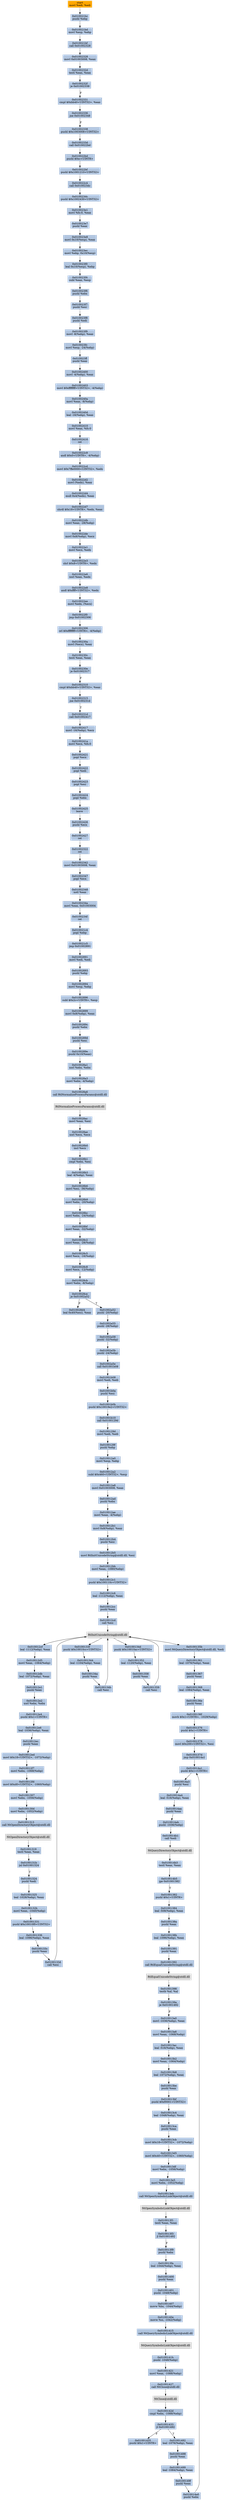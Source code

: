 digraph G {
node[shape=rectangle,style=filled,fillcolor=lightsteelblue,color=lightsteelblue]
bgcolor="transparent"
a0x010021bamovl_edi_edi[label="start\nmovl %edi, %edi",color="lightgrey",fillcolor="orange"];
a0x010021bcpushl_ebp[label="0x010021bc\npushl %ebp"];
a0x010021bdmovl_esp_ebp[label="0x010021bd\nmovl %esp, %ebp"];
a0x010021bfcall_0x01002328[label="0x010021bf\ncall 0x01002328"];
a0x01002328movl_0x01003008_eax[label="0x01002328\nmovl 0x01003008, %eax"];
a0x0100232dtestl_eax_eax[label="0x0100232d\ntestl %eax, %eax"];
a0x0100232fje_0x01002338[label="0x0100232f\nje 0x01002338"];
a0x01002331cmpl_0xbb40UINT32_eax[label="0x01002331\ncmpl $0xbb40<UINT32>, %eax"];
a0x01002336jne_0x01002348[label="0x01002336\njne 0x01002348"];
a0x01002338pushl_0x1003008UINT32[label="0x01002338\npushl $0x1003008<UINT32>"];
a0x0100233dcall_0x010022bd[label="0x0100233d\ncall 0x010022bd"];
a0x010022bdpushl_0xcUINT8[label="0x010022bd\npushl $0xc<UINT8>"];
a0x010022bfpushl_0x1001210UINT32[label="0x010022bf\npushl $0x1001210<UINT32>"];
a0x010022c4call_0x010023dc[label="0x010022c4\ncall 0x010023dc"];
a0x010023dcpushl_0x1002430UINT32[label="0x010023dc\npushl $0x1002430<UINT32>"];
a0x010023e1movl_fs_0_eax[label="0x010023e1\nmovl %fs:0, %eax"];
a0x010023e7pushl_eax[label="0x010023e7\npushl %eax"];
a0x010023e8movl_0x10esp__eax[label="0x010023e8\nmovl 0x10(%esp), %eax"];
a0x010023ecmovl_ebp_0x10esp_[label="0x010023ec\nmovl %ebp, 0x10(%esp)"];
a0x010023f0leal_0x10esp__ebp[label="0x010023f0\nleal 0x10(%esp), %ebp"];
a0x010023f4subl_eax_esp[label="0x010023f4\nsubl %eax, %esp"];
a0x010023f6pushl_ebx[label="0x010023f6\npushl %ebx"];
a0x010023f7pushl_esi[label="0x010023f7\npushl %esi"];
a0x010023f8pushl_edi[label="0x010023f8\npushl %edi"];
a0x010023f9movl__8ebp__eax[label="0x010023f9\nmovl -8(%ebp), %eax"];
a0x010023fcmovl_esp__24ebp_[label="0x010023fc\nmovl %esp, -24(%ebp)"];
a0x010023ffpushl_eax[label="0x010023ff\npushl %eax"];
a0x01002400movl__4ebp__eax[label="0x01002400\nmovl -4(%ebp), %eax"];
a0x01002403movl_0xffffffffUINT32__4ebp_[label="0x01002403\nmovl $0xffffffff<UINT32>, -4(%ebp)"];
a0x0100240amovl_eax__8ebp_[label="0x0100240a\nmovl %eax, -8(%ebp)"];
a0x0100240dleal__16ebp__eax[label="0x0100240d\nleal -16(%ebp), %eax"];
a0x01002410movl_eax_fs_0[label="0x01002410\nmovl %eax, %fs:0"];
a0x01002416ret[label="0x01002416\nret"];
a0x010022c9andl_0x0UINT8__4ebp_[label="0x010022c9\nandl $0x0<UINT8>, -4(%ebp)"];
a0x010022cdmovl_0x7ffe0000UINT32_edx[label="0x010022cd\nmovl $0x7ffe0000<UINT32>, %edx"];
a0x010022d2movl_edx__eax[label="0x010022d2\nmovl (%edx), %eax"];
a0x010022d4mull_0x4edx__eax[label="0x010022d4\nmull 0x4(%edx), %eax"];
a0x010022d7shrdl_0x18UINT8_edx_eax[label="0x010022d7\nshrdl $0x18<UINT8>, %edx, %eax"];
a0x010022dbmovl_eax__28ebp_[label="0x010022db\nmovl %eax, -28(%ebp)"];
a0x010022demovl_0x8ebp__ecx[label="0x010022de\nmovl 0x8(%ebp), %ecx"];
a0x010022e1movl_ecx_edx[label="0x010022e1\nmovl %ecx, %edx"];
a0x010022e3shrl_0x8UINT8_edx[label="0x010022e3\nshrl $0x8<UINT8>, %edx"];
a0x010022e6xorl_eax_edx[label="0x010022e6\nxorl %eax, %edx"];
a0x010022e8andl_0xffffUINT32_edx[label="0x010022e8\nandl $0xffff<UINT32>, %edx"];
a0x010022eemovl_edx_ecx_[label="0x010022ee\nmovl %edx, (%ecx)"];
a0x010022f0jmp_0x01002306[label="0x010022f0\njmp 0x01002306"];
a0x01002306orl_0xffffffffUINT8__4ebp_[label="0x01002306\norl $0xffffffff<UINT8>, -4(%ebp)"];
a0x0100230amovl_ecx__eax[label="0x0100230a\nmovl (%ecx), %eax"];
a0x0100230ctestl_eax_eax[label="0x0100230c\ntestl %eax, %eax"];
a0x0100230eje_0x01002317[label="0x0100230e\nje 0x01002317"];
a0x01002310cmpl_0xbb40UINT32_eax[label="0x01002310\ncmpl $0xbb40<UINT32>, %eax"];
a0x01002315jne_0x0100231d[label="0x01002315\njne 0x0100231d"];
a0x0100231dcall_0x01002417[label="0x0100231d\ncall 0x01002417"];
a0x01002417movl__16ebp__ecx[label="0x01002417\nmovl -16(%ebp), %ecx"];
a0x0100241amovl_ecx_fs_0[label="0x0100241a\nmovl %ecx, %fs:0"];
a0x01002421popl_ecx[label="0x01002421\npopl %ecx"];
a0x01002422popl_edi[label="0x01002422\npopl %edi"];
a0x01002423popl_esi[label="0x01002423\npopl %esi"];
a0x01002424popl_ebx[label="0x01002424\npopl %ebx"];
a0x01002425leave_[label="0x01002425\nleave "];
a0x01002426pushl_ecx[label="0x01002426\npushl %ecx"];
a0x01002427ret[label="0x01002427\nret"];
a0x01002322ret[label="0x01002322\nret"];
a0x01002342movl_0x01003008_eax[label="0x01002342\nmovl 0x01003008, %eax"];
a0x01002347popl_ecx[label="0x01002347\npopl %ecx"];
a0x01002348notl_eax[label="0x01002348\nnotl %eax"];
a0x0100234amovl_eax_0x01003004[label="0x0100234a\nmovl %eax, 0x01003004"];
a0x0100234fret[label="0x0100234f\nret"];
a0x010021c4popl_ebp[label="0x010021c4\npopl %ebp"];
a0x010021c5jmp_0x01002891[label="0x010021c5\njmp 0x01002891"];
a0x01002891movl_edi_edi[label="0x01002891\nmovl %edi, %edi"];
a0x01002893pushl_ebp[label="0x01002893\npushl %ebp"];
a0x01002894movl_esp_ebp[label="0x01002894\nmovl %esp, %ebp"];
a0x01002896subl_0x2cUINT8_esp[label="0x01002896\nsubl $0x2c<UINT8>, %esp"];
a0x01002899movl_0x8ebp__eax[label="0x01002899\nmovl 0x8(%ebp), %eax"];
a0x0100289cpushl_ebx[label="0x0100289c\npushl %ebx"];
a0x0100289dpushl_esi[label="0x0100289d\npushl %esi"];
a0x0100289epushl_0x10eax_[label="0x0100289e\npushl 0x10(%eax)"];
a0x010028a1xorl_ebx_ebx[label="0x010028a1\nxorl %ebx, %ebx"];
a0x010028a3movl_ebx__4ebp_[label="0x010028a3\nmovl %ebx, -4(%ebp)"];
a0x010028a6call_RtlNormalizeProcessParams_ntdll_dll[label="0x010028a6\ncall RtlNormalizeProcessParams@ntdll.dll"];
RtlNormalizeProcessParams_ntdll_dll[label="RtlNormalizeProcessParams@ntdll.dll",color="lightgrey",fillcolor="lightgrey"];
a0x010028acmovl_eax_esi[label="0x010028ac\nmovl %eax, %esi"];
a0x010028aexorl_ecx_ecx[label="0x010028ae\nxorl %ecx, %ecx"];
a0x010028b0incl_ecx[label="0x010028b0\nincl %ecx"];
a0x010028b1cmpl_ebx_esi[label="0x010028b1\ncmpl %ebx, %esi"];
a0x010028b3leal__4ebp__eax[label="0x010028b3\nleal -4(%ebp), %eax"];
a0x010028b6movl_esi__36ebp_[label="0x010028b6\nmovl %esi, -36(%ebp)"];
a0x010028b9movl_ebx__20ebp_[label="0x010028b9\nmovl %ebx, -20(%ebp)"];
a0x010028bcmovl_ebx__24ebp_[label="0x010028bc\nmovl %ebx, -24(%ebp)"];
a0x010028bfmovl_eax__32ebp_[label="0x010028bf\nmovl %eax, -32(%ebp)"];
a0x010028c2movl_eax__28ebp_[label="0x010028c2\nmovl %eax, -28(%ebp)"];
a0x010028c5movl_ecx__16ebp_[label="0x010028c5\nmovl %ecx, -16(%ebp)"];
a0x010028c8movl_ecx__12ebp_[label="0x010028c8\nmovl %ecx, -12(%ebp)"];
a0x010028cbmovl_ebx__8ebp_[label="0x010028cb\nmovl %ebx, -8(%ebp)"];
a0x010028ceje_0x01002a52[label="0x010028ce\nje 0x01002a52"];
a0x010028d4leal_0x40esi__eax[label="0x010028d4\nleal 0x40(%esi), %eax"];
a0x01002a52pushl__20ebp_[label="0x01002a52\npushl -20(%ebp)"];
a0x01002a55pushl__28ebp_[label="0x01002a55\npushl -28(%ebp)"];
a0x01002a58pushl__32ebp_[label="0x01002a58\npushl -32(%ebp)"];
a0x01002a5bpushl__24ebp_[label="0x01002a5b\npushl -24(%ebp)"];
a0x01002a5ecall_0x01001b08[label="0x01002a5e\ncall 0x01001b08"];
a0x01001b08movl_edi_edi[label="0x01001b08\nmovl %edi, %edi"];
a0x01001b0apushl_esi[label="0x01001b0a\npushl %esi"];
a0x01001b0bpushl_0x10019e2UINT32[label="0x01001b0b\npushl $0x10019e2<UINT32>"];
a0x01001b10call_0x0100129d[label="0x01001b10\ncall 0x0100129d"];
a0x0100129dmovl_edi_edi[label="0x0100129d\nmovl %edi, %edi"];
a0x0100129fpushl_ebp[label="0x0100129f\npushl %ebp"];
a0x010012a0movl_esp_ebp[label="0x010012a0\nmovl %esp, %ebp"];
a0x010012a2subl_0x460UINT32_esp[label="0x010012a2\nsubl $0x460<UINT32>, %esp"];
a0x010012a8movl_0x01003008_eax[label="0x010012a8\nmovl 0x01003008, %eax"];
a0x010012adpushl_ebx[label="0x010012ad\npushl %ebx"];
a0x010012aemovl_eax__4ebp_[label="0x010012ae\nmovl %eax, -4(%ebp)"];
a0x010012b1movl_0x8ebp__eax[label="0x010012b1\nmovl 0x8(%ebp), %eax"];
a0x010012b4pushl_esi[label="0x010012b4\npushl %esi"];
a0x010012b5movl_RtlInitUnicodeString_ntdll_dll_esi[label="0x010012b5\nmovl RtlInitUnicodeString@ntdll.dll, %esi"];
a0x010012bbmovl_eax__1080ebp_[label="0x010012bb\nmovl %eax, -1080(%ebp)"];
a0x010012c1pushl_0x100110cUINT32[label="0x010012c1\npushl $0x100110c<UINT32>"];
a0x010012c6leal__1112ebp__eax[label="0x010012c6\nleal -1112(%ebp), %eax"];
a0x010012ccpushl_eax[label="0x010012cc\npushl %eax"];
a0x010012cdcall_esi[label="0x010012cd\ncall %esi"];
RtlInitUnicodeString_ntdll_dll[label="RtlInitUnicodeString@ntdll.dll",color="lightgrey",fillcolor="lightgrey"];
a0x010012cfleal__1112ebp__eax[label="0x010012cf\nleal -1112(%ebp), %eax"];
a0x010012d5movl_eax__1064ebp_[label="0x010012d5\nmovl %eax, -1064(%ebp)"];
a0x010012dbleal__1072ebp__eax[label="0x010012db\nleal -1072(%ebp), %eax"];
a0x010012e1pushl_eax[label="0x010012e1\npushl %eax"];
a0x010012e2xorl_ebx_ebx[label="0x010012e2\nxorl %ebx, %ebx"];
a0x010012e4pushl_0x1UINT8[label="0x010012e4\npushl $0x1<UINT8>"];
a0x010012e6leal__1036ebp__eax[label="0x010012e6\nleal -1036(%ebp), %eax"];
a0x010012ecpushl_eax[label="0x010012ec\npushl %eax"];
a0x010012edmovl_0x18UINT32__1072ebp_[label="0x010012ed\nmovl $0x18<UINT32>, -1072(%ebp)"];
a0x010012f7movl_ebx__1068ebp_[label="0x010012f7\nmovl %ebx, -1068(%ebp)"];
a0x010012fdmovl_0xd0UINT32__1060ebp_[label="0x010012fd\nmovl $0xd0<UINT32>, -1060(%ebp)"];
a0x01001307movl_ebx__1056ebp_[label="0x01001307\nmovl %ebx, -1056(%ebp)"];
a0x0100130dmovl_ebx__1052ebp_[label="0x0100130d\nmovl %ebx, -1052(%ebp)"];
a0x01001313call_NtOpenDirectoryObject_ntdll_dll[label="0x01001313\ncall NtOpenDirectoryObject@ntdll.dll"];
NtOpenDirectoryObject_ntdll_dll[label="NtOpenDirectoryObject@ntdll.dll",color="lightgrey",fillcolor="lightgrey"];
a0x01001319testl_eax_eax[label="0x01001319\ntestl %eax, %eax"];
a0x0100131bjnl_0x01001324[label="0x0100131b\njnl 0x01001324"];
a0x01001324pushl_edi[label="0x01001324\npushl %edi"];
a0x01001325leal__1028ebp__eax[label="0x01001325\nleal -1028(%ebp), %eax"];
a0x0100132bmovl_eax__1040ebp_[label="0x0100132b\nmovl %eax, -1040(%ebp)"];
a0x01001331pushl_0x10010f0UINT32[label="0x01001331\npushl $0x10010f0<UINT32>"];
a0x01001336leal__1096ebp__eax[label="0x01001336\nleal -1096(%ebp), %eax"];
a0x0100133cpushl_eax[label="0x0100133c\npushl %eax"];
a0x0100133dcall_esi[label="0x0100133d\ncall %esi"];
a0x0100133fpushl_0x10010ccUINT32[label="0x0100133f\npushl $0x10010cc<UINT32>"];
a0x01001344leal__1104ebp__eax[label="0x01001344\nleal -1104(%ebp), %eax"];
a0x0100134apushl_eax[label="0x0100134a\npushl %eax"];
a0x0100134bcall_esi[label="0x0100134b\ncall %esi"];
a0x0100134dpushl_0x10010acUINT32[label="0x0100134d\npushl $0x10010ac<UINT32>"];
a0x01001352leal__1120ebp__eax[label="0x01001352\nleal -1120(%ebp), %eax"];
a0x01001358pushl_eax[label="0x01001358\npushl %eax"];
a0x01001359call_esi[label="0x01001359\ncall %esi"];
a0x0100135bmovl_NtQueryDirectoryObject_ntdll_dll_edi[label="0x0100135b\nmovl NtQueryDirectoryObject@ntdll.dll, %edi"];
a0x01001361leal__1076ebp__eax[label="0x01001361\nleal -1076(%ebp), %eax"];
a0x01001367pushl_eax[label="0x01001367\npushl %eax"];
a0x01001368leal__1084ebp__eax[label="0x01001368\nleal -1084(%ebp), %eax"];
a0x0100136epushl_eax[label="0x0100136e\npushl %eax"];
a0x0100136fmovb_0x1UINT8__1029ebp_[label="0x0100136f\nmovb $0x1<UINT8>, -1029(%ebp)"];
a0x01001376pushl_0x1UINT8[label="0x01001376\npushl $0x1<UINT8>"];
a0x01001378movl_0x200UINT32_esi[label="0x01001378\nmovl $0x200<UINT32>, %esi"];
a0x0100137djmp_0x010014a1[label="0x0100137d\njmp 0x010014a1"];
a0x010014a1pushl_0x1UINT8[label="0x010014a1\npushl $0x1<UINT8>"];
a0x010014a3pushl_esi[label="0x010014a3\npushl %esi"];
a0x010014a4leal__516ebp__eax[label="0x010014a4\nleal -516(%ebp), %eax"];
a0x010014aapushl_eax[label="0x010014aa\npushl %eax"];
a0x010014abpushl__1036ebp_[label="0x010014ab\npushl -1036(%ebp)"];
a0x010014b1call_edi[label="0x010014b1\ncall %edi"];
NtQueryDirectoryObject_ntdll_dll[label="NtQueryDirectoryObject@ntdll.dll",color="lightgrey",fillcolor="lightgrey"];
a0x010014b3testl_eax_eax[label="0x010014b3\ntestl %eax, %eax"];
a0x010014b5jge_0x01001382[label="0x010014b5\njge 0x01001382"];
a0x01001382pushl_0x1UINT8[label="0x01001382\npushl $0x1<UINT8>"];
a0x01001384leal__508ebp__eax[label="0x01001384\nleal -508(%ebp), %eax"];
a0x0100138apushl_eax[label="0x0100138a\npushl %eax"];
a0x0100138bleal__1096ebp__eax[label="0x0100138b\nleal -1096(%ebp), %eax"];
a0x01001391pushl_eax[label="0x01001391\npushl %eax"];
a0x01001392call_RtlEqualUnicodeString_ntdll_dll[label="0x01001392\ncall RtlEqualUnicodeString@ntdll.dll"];
RtlEqualUnicodeString_ntdll_dll[label="RtlEqualUnicodeString@ntdll.dll",color="lightgrey",fillcolor="lightgrey"];
a0x01001398testb_al_al[label="0x01001398\ntestb %al, %al"];
a0x0100139aje_0x01001492[label="0x0100139a\nje 0x01001492"];
a0x010013a0movl__1036ebp__eax[label="0x010013a0\nmovl -1036(%ebp), %eax"];
a0x010013a6movl_eax__1068ebp_[label="0x010013a6\nmovl %eax, -1068(%ebp)"];
a0x010013acleal__516ebp__eax[label="0x010013ac\nleal -516(%ebp), %eax"];
a0x010013b2movl_eax__1064ebp_[label="0x010013b2\nmovl %eax, -1064(%ebp)"];
a0x010013b8leal__1072ebp__eax[label="0x010013b8\nleal -1072(%ebp), %eax"];
a0x010013bepushl_eax[label="0x010013be\npushl %eax"];
a0x010013bfpushl_0xf0001UINT32[label="0x010013bf\npushl $0xf0001<UINT32>"];
a0x010013c4leal__1048ebp__eax[label="0x010013c4\nleal -1048(%ebp), %eax"];
a0x010013capushl_eax[label="0x010013ca\npushl %eax"];
a0x010013cbmovl_0x18UINT32__1072ebp_[label="0x010013cb\nmovl $0x18<UINT32>, -1072(%ebp)"];
a0x010013d5movl_0x40UINT32__1060ebp_[label="0x010013d5\nmovl $0x40<UINT32>, -1060(%ebp)"];
a0x010013dfmovl_ebx__1056ebp_[label="0x010013df\nmovl %ebx, -1056(%ebp)"];
a0x010013e5movl_ebx__1052ebp_[label="0x010013e5\nmovl %ebx, -1052(%ebp)"];
a0x010013ebcall_NtOpenSymbolicLinkObject_ntdll_dll[label="0x010013eb\ncall NtOpenSymbolicLinkObject@ntdll.dll"];
NtOpenSymbolicLinkObject_ntdll_dll[label="NtOpenSymbolicLinkObject@ntdll.dll",color="lightgrey",fillcolor="lightgrey"];
a0x010013f1testl_eax_eax[label="0x010013f1\ntestl %eax, %eax"];
a0x010013f3jl_0x01001492[label="0x010013f3\njl 0x01001492"];
a0x010013f9pushl_ebx[label="0x010013f9\npushl %ebx"];
a0x010013faleal__1044ebp__eax[label="0x010013fa\nleal -1044(%ebp), %eax"];
a0x01001400pushl_eax[label="0x01001400\npushl %eax"];
a0x01001401pushl__1048ebp_[label="0x01001401\npushl -1048(%ebp)"];
a0x01001407movw_bx__1044ebp_[label="0x01001407\nmovw %bx, -1044(%ebp)"];
a0x0100140emovw_si__1042ebp_[label="0x0100140e\nmovw %si, -1042(%ebp)"];
a0x01001415call_NtQuerySymbolicLinkObject_ntdll_dll[label="0x01001415\ncall NtQuerySymbolicLinkObject@ntdll.dll"];
NtQuerySymbolicLinkObject_ntdll_dll[label="NtQuerySymbolicLinkObject@ntdll.dll",color="lightgrey",fillcolor="lightgrey"];
a0x0100141bpushl__1048ebp_[label="0x0100141b\npushl -1048(%ebp)"];
a0x01001421movl_eax__1088ebp_[label="0x01001421\nmovl %eax, -1088(%ebp)"];
a0x01001427call_NtClose_ntdll_dll[label="0x01001427\ncall NtClose@ntdll.dll"];
NtClose_ntdll_dll[label="NtClose@ntdll.dll",color="lightgrey",fillcolor="lightgrey"];
a0x0100142dcmpl_ebx__1088ebp_[label="0x0100142d\ncmpl %ebx, -1088(%ebp)"];
a0x01001433jl_0x01001492[label="0x01001433\njl 0x01001492"];
a0x01001435pushl_0x1UINT8[label="0x01001435\npushl $0x1<UINT8>"];
a0x01001492leal__1076ebp__eax[label="0x01001492\nleal -1076(%ebp), %eax"];
a0x01001498pushl_eax[label="0x01001498\npushl %eax"];
a0x01001499leal__1084ebp__eax[label="0x01001499\nleal -1084(%ebp), %eax"];
a0x0100149fpushl_eax[label="0x0100149f\npushl %eax"];
a0x010014a0pushl_ebx[label="0x010014a0\npushl %ebx"];
a0x010021bamovl_edi_edi -> a0x010021bcpushl_ebp [color="#000000"];
a0x010021bcpushl_ebp -> a0x010021bdmovl_esp_ebp [color="#000000"];
a0x010021bdmovl_esp_ebp -> a0x010021bfcall_0x01002328 [color="#000000"];
a0x010021bfcall_0x01002328 -> a0x01002328movl_0x01003008_eax [color="#000000"];
a0x01002328movl_0x01003008_eax -> a0x0100232dtestl_eax_eax [color="#000000"];
a0x0100232dtestl_eax_eax -> a0x0100232fje_0x01002338 [color="#000000"];
a0x0100232fje_0x01002338 -> a0x01002331cmpl_0xbb40UINT32_eax [color="#000000",label="F"];
a0x01002331cmpl_0xbb40UINT32_eax -> a0x01002336jne_0x01002348 [color="#000000"];
a0x01002336jne_0x01002348 -> a0x01002338pushl_0x1003008UINT32 [color="#000000",label="F"];
a0x01002338pushl_0x1003008UINT32 -> a0x0100233dcall_0x010022bd [color="#000000"];
a0x0100233dcall_0x010022bd -> a0x010022bdpushl_0xcUINT8 [color="#000000"];
a0x010022bdpushl_0xcUINT8 -> a0x010022bfpushl_0x1001210UINT32 [color="#000000"];
a0x010022bfpushl_0x1001210UINT32 -> a0x010022c4call_0x010023dc [color="#000000"];
a0x010022c4call_0x010023dc -> a0x010023dcpushl_0x1002430UINT32 [color="#000000"];
a0x010023dcpushl_0x1002430UINT32 -> a0x010023e1movl_fs_0_eax [color="#000000"];
a0x010023e1movl_fs_0_eax -> a0x010023e7pushl_eax [color="#000000"];
a0x010023e7pushl_eax -> a0x010023e8movl_0x10esp__eax [color="#000000"];
a0x010023e8movl_0x10esp__eax -> a0x010023ecmovl_ebp_0x10esp_ [color="#000000"];
a0x010023ecmovl_ebp_0x10esp_ -> a0x010023f0leal_0x10esp__ebp [color="#000000"];
a0x010023f0leal_0x10esp__ebp -> a0x010023f4subl_eax_esp [color="#000000"];
a0x010023f4subl_eax_esp -> a0x010023f6pushl_ebx [color="#000000"];
a0x010023f6pushl_ebx -> a0x010023f7pushl_esi [color="#000000"];
a0x010023f7pushl_esi -> a0x010023f8pushl_edi [color="#000000"];
a0x010023f8pushl_edi -> a0x010023f9movl__8ebp__eax [color="#000000"];
a0x010023f9movl__8ebp__eax -> a0x010023fcmovl_esp__24ebp_ [color="#000000"];
a0x010023fcmovl_esp__24ebp_ -> a0x010023ffpushl_eax [color="#000000"];
a0x010023ffpushl_eax -> a0x01002400movl__4ebp__eax [color="#000000"];
a0x01002400movl__4ebp__eax -> a0x01002403movl_0xffffffffUINT32__4ebp_ [color="#000000"];
a0x01002403movl_0xffffffffUINT32__4ebp_ -> a0x0100240amovl_eax__8ebp_ [color="#000000"];
a0x0100240amovl_eax__8ebp_ -> a0x0100240dleal__16ebp__eax [color="#000000"];
a0x0100240dleal__16ebp__eax -> a0x01002410movl_eax_fs_0 [color="#000000"];
a0x01002410movl_eax_fs_0 -> a0x01002416ret [color="#000000"];
a0x01002416ret -> a0x010022c9andl_0x0UINT8__4ebp_ [color="#000000"];
a0x010022c9andl_0x0UINT8__4ebp_ -> a0x010022cdmovl_0x7ffe0000UINT32_edx [color="#000000"];
a0x010022cdmovl_0x7ffe0000UINT32_edx -> a0x010022d2movl_edx__eax [color="#000000"];
a0x010022d2movl_edx__eax -> a0x010022d4mull_0x4edx__eax [color="#000000"];
a0x010022d4mull_0x4edx__eax -> a0x010022d7shrdl_0x18UINT8_edx_eax [color="#000000"];
a0x010022d7shrdl_0x18UINT8_edx_eax -> a0x010022dbmovl_eax__28ebp_ [color="#000000"];
a0x010022dbmovl_eax__28ebp_ -> a0x010022demovl_0x8ebp__ecx [color="#000000"];
a0x010022demovl_0x8ebp__ecx -> a0x010022e1movl_ecx_edx [color="#000000"];
a0x010022e1movl_ecx_edx -> a0x010022e3shrl_0x8UINT8_edx [color="#000000"];
a0x010022e3shrl_0x8UINT8_edx -> a0x010022e6xorl_eax_edx [color="#000000"];
a0x010022e6xorl_eax_edx -> a0x010022e8andl_0xffffUINT32_edx [color="#000000"];
a0x010022e8andl_0xffffUINT32_edx -> a0x010022eemovl_edx_ecx_ [color="#000000"];
a0x010022eemovl_edx_ecx_ -> a0x010022f0jmp_0x01002306 [color="#000000"];
a0x010022f0jmp_0x01002306 -> a0x01002306orl_0xffffffffUINT8__4ebp_ [color="#000000"];
a0x01002306orl_0xffffffffUINT8__4ebp_ -> a0x0100230amovl_ecx__eax [color="#000000"];
a0x0100230amovl_ecx__eax -> a0x0100230ctestl_eax_eax [color="#000000"];
a0x0100230ctestl_eax_eax -> a0x0100230eje_0x01002317 [color="#000000"];
a0x0100230eje_0x01002317 -> a0x01002310cmpl_0xbb40UINT32_eax [color="#000000",label="F"];
a0x01002310cmpl_0xbb40UINT32_eax -> a0x01002315jne_0x0100231d [color="#000000"];
a0x01002315jne_0x0100231d -> a0x0100231dcall_0x01002417 [color="#000000",label="T"];
a0x0100231dcall_0x01002417 -> a0x01002417movl__16ebp__ecx [color="#000000"];
a0x01002417movl__16ebp__ecx -> a0x0100241amovl_ecx_fs_0 [color="#000000"];
a0x0100241amovl_ecx_fs_0 -> a0x01002421popl_ecx [color="#000000"];
a0x01002421popl_ecx -> a0x01002422popl_edi [color="#000000"];
a0x01002422popl_edi -> a0x01002423popl_esi [color="#000000"];
a0x01002423popl_esi -> a0x01002424popl_ebx [color="#000000"];
a0x01002424popl_ebx -> a0x01002425leave_ [color="#000000"];
a0x01002425leave_ -> a0x01002426pushl_ecx [color="#000000"];
a0x01002426pushl_ecx -> a0x01002427ret [color="#000000"];
a0x01002427ret -> a0x01002322ret [color="#000000"];
a0x01002322ret -> a0x01002342movl_0x01003008_eax [color="#000000"];
a0x01002342movl_0x01003008_eax -> a0x01002347popl_ecx [color="#000000"];
a0x01002347popl_ecx -> a0x01002348notl_eax [color="#000000"];
a0x01002348notl_eax -> a0x0100234amovl_eax_0x01003004 [color="#000000"];
a0x0100234amovl_eax_0x01003004 -> a0x0100234fret [color="#000000"];
a0x0100234fret -> a0x010021c4popl_ebp [color="#000000"];
a0x010021c4popl_ebp -> a0x010021c5jmp_0x01002891 [color="#000000"];
a0x010021c5jmp_0x01002891 -> a0x01002891movl_edi_edi [color="#000000"];
a0x01002891movl_edi_edi -> a0x01002893pushl_ebp [color="#000000"];
a0x01002893pushl_ebp -> a0x01002894movl_esp_ebp [color="#000000"];
a0x01002894movl_esp_ebp -> a0x01002896subl_0x2cUINT8_esp [color="#000000"];
a0x01002896subl_0x2cUINT8_esp -> a0x01002899movl_0x8ebp__eax [color="#000000"];
a0x01002899movl_0x8ebp__eax -> a0x0100289cpushl_ebx [color="#000000"];
a0x0100289cpushl_ebx -> a0x0100289dpushl_esi [color="#000000"];
a0x0100289dpushl_esi -> a0x0100289epushl_0x10eax_ [color="#000000"];
a0x0100289epushl_0x10eax_ -> a0x010028a1xorl_ebx_ebx [color="#000000"];
a0x010028a1xorl_ebx_ebx -> a0x010028a3movl_ebx__4ebp_ [color="#000000"];
a0x010028a3movl_ebx__4ebp_ -> a0x010028a6call_RtlNormalizeProcessParams_ntdll_dll [color="#000000"];
a0x010028a6call_RtlNormalizeProcessParams_ntdll_dll -> RtlNormalizeProcessParams_ntdll_dll [color="#000000"];
RtlNormalizeProcessParams_ntdll_dll -> a0x010028acmovl_eax_esi [color="#000000"];
a0x010028acmovl_eax_esi -> a0x010028aexorl_ecx_ecx [color="#000000"];
a0x010028aexorl_ecx_ecx -> a0x010028b0incl_ecx [color="#000000"];
a0x010028b0incl_ecx -> a0x010028b1cmpl_ebx_esi [color="#000000"];
a0x010028b1cmpl_ebx_esi -> a0x010028b3leal__4ebp__eax [color="#000000"];
a0x010028b3leal__4ebp__eax -> a0x010028b6movl_esi__36ebp_ [color="#000000"];
a0x010028b6movl_esi__36ebp_ -> a0x010028b9movl_ebx__20ebp_ [color="#000000"];
a0x010028b9movl_ebx__20ebp_ -> a0x010028bcmovl_ebx__24ebp_ [color="#000000"];
a0x010028bcmovl_ebx__24ebp_ -> a0x010028bfmovl_eax__32ebp_ [color="#000000"];
a0x010028bfmovl_eax__32ebp_ -> a0x010028c2movl_eax__28ebp_ [color="#000000"];
a0x010028c2movl_eax__28ebp_ -> a0x010028c5movl_ecx__16ebp_ [color="#000000"];
a0x010028c5movl_ecx__16ebp_ -> a0x010028c8movl_ecx__12ebp_ [color="#000000"];
a0x010028c8movl_ecx__12ebp_ -> a0x010028cbmovl_ebx__8ebp_ [color="#000000"];
a0x010028cbmovl_ebx__8ebp_ -> a0x010028ceje_0x01002a52 [color="#000000"];
a0x010028ceje_0x01002a52 -> a0x010028d4leal_0x40esi__eax [color="#000000",label="F"];
a0x010028ceje_0x01002a52 -> a0x01002a52pushl__20ebp_ [color="#000000",label="T"];
a0x01002a52pushl__20ebp_ -> a0x01002a55pushl__28ebp_ [color="#000000"];
a0x01002a55pushl__28ebp_ -> a0x01002a58pushl__32ebp_ [color="#000000"];
a0x01002a58pushl__32ebp_ -> a0x01002a5bpushl__24ebp_ [color="#000000"];
a0x01002a5bpushl__24ebp_ -> a0x01002a5ecall_0x01001b08 [color="#000000"];
a0x01002a5ecall_0x01001b08 -> a0x01001b08movl_edi_edi [color="#000000"];
a0x01001b08movl_edi_edi -> a0x01001b0apushl_esi [color="#000000"];
a0x01001b0apushl_esi -> a0x01001b0bpushl_0x10019e2UINT32 [color="#000000"];
a0x01001b0bpushl_0x10019e2UINT32 -> a0x01001b10call_0x0100129d [color="#000000"];
a0x01001b10call_0x0100129d -> a0x0100129dmovl_edi_edi [color="#000000"];
a0x0100129dmovl_edi_edi -> a0x0100129fpushl_ebp [color="#000000"];
a0x0100129fpushl_ebp -> a0x010012a0movl_esp_ebp [color="#000000"];
a0x010012a0movl_esp_ebp -> a0x010012a2subl_0x460UINT32_esp [color="#000000"];
a0x010012a2subl_0x460UINT32_esp -> a0x010012a8movl_0x01003008_eax [color="#000000"];
a0x010012a8movl_0x01003008_eax -> a0x010012adpushl_ebx [color="#000000"];
a0x010012adpushl_ebx -> a0x010012aemovl_eax__4ebp_ [color="#000000"];
a0x010012aemovl_eax__4ebp_ -> a0x010012b1movl_0x8ebp__eax [color="#000000"];
a0x010012b1movl_0x8ebp__eax -> a0x010012b4pushl_esi [color="#000000"];
a0x010012b4pushl_esi -> a0x010012b5movl_RtlInitUnicodeString_ntdll_dll_esi [color="#000000"];
a0x010012b5movl_RtlInitUnicodeString_ntdll_dll_esi -> a0x010012bbmovl_eax__1080ebp_ [color="#000000"];
a0x010012bbmovl_eax__1080ebp_ -> a0x010012c1pushl_0x100110cUINT32 [color="#000000"];
a0x010012c1pushl_0x100110cUINT32 -> a0x010012c6leal__1112ebp__eax [color="#000000"];
a0x010012c6leal__1112ebp__eax -> a0x010012ccpushl_eax [color="#000000"];
a0x010012ccpushl_eax -> a0x010012cdcall_esi [color="#000000"];
a0x010012cdcall_esi -> RtlInitUnicodeString_ntdll_dll [color="#000000"];
RtlInitUnicodeString_ntdll_dll -> a0x010012cfleal__1112ebp__eax [color="#000000"];
a0x010012cfleal__1112ebp__eax -> a0x010012d5movl_eax__1064ebp_ [color="#000000"];
a0x010012d5movl_eax__1064ebp_ -> a0x010012dbleal__1072ebp__eax [color="#000000"];
a0x010012dbleal__1072ebp__eax -> a0x010012e1pushl_eax [color="#000000"];
a0x010012e1pushl_eax -> a0x010012e2xorl_ebx_ebx [color="#000000"];
a0x010012e2xorl_ebx_ebx -> a0x010012e4pushl_0x1UINT8 [color="#000000"];
a0x010012e4pushl_0x1UINT8 -> a0x010012e6leal__1036ebp__eax [color="#000000"];
a0x010012e6leal__1036ebp__eax -> a0x010012ecpushl_eax [color="#000000"];
a0x010012ecpushl_eax -> a0x010012edmovl_0x18UINT32__1072ebp_ [color="#000000"];
a0x010012edmovl_0x18UINT32__1072ebp_ -> a0x010012f7movl_ebx__1068ebp_ [color="#000000"];
a0x010012f7movl_ebx__1068ebp_ -> a0x010012fdmovl_0xd0UINT32__1060ebp_ [color="#000000"];
a0x010012fdmovl_0xd0UINT32__1060ebp_ -> a0x01001307movl_ebx__1056ebp_ [color="#000000"];
a0x01001307movl_ebx__1056ebp_ -> a0x0100130dmovl_ebx__1052ebp_ [color="#000000"];
a0x0100130dmovl_ebx__1052ebp_ -> a0x01001313call_NtOpenDirectoryObject_ntdll_dll [color="#000000"];
a0x01001313call_NtOpenDirectoryObject_ntdll_dll -> NtOpenDirectoryObject_ntdll_dll [color="#000000"];
NtOpenDirectoryObject_ntdll_dll -> a0x01001319testl_eax_eax [color="#000000"];
a0x01001319testl_eax_eax -> a0x0100131bjnl_0x01001324 [color="#000000"];
a0x0100131bjnl_0x01001324 -> a0x01001324pushl_edi [color="#000000",label="T"];
a0x01001324pushl_edi -> a0x01001325leal__1028ebp__eax [color="#000000"];
a0x01001325leal__1028ebp__eax -> a0x0100132bmovl_eax__1040ebp_ [color="#000000"];
a0x0100132bmovl_eax__1040ebp_ -> a0x01001331pushl_0x10010f0UINT32 [color="#000000"];
a0x01001331pushl_0x10010f0UINT32 -> a0x01001336leal__1096ebp__eax [color="#000000"];
a0x01001336leal__1096ebp__eax -> a0x0100133cpushl_eax [color="#000000"];
a0x0100133cpushl_eax -> a0x0100133dcall_esi [color="#000000"];
a0x0100133dcall_esi -> RtlInitUnicodeString_ntdll_dll [color="#000000"];
RtlInitUnicodeString_ntdll_dll -> a0x0100133fpushl_0x10010ccUINT32 [color="#000000"];
a0x0100133fpushl_0x10010ccUINT32 -> a0x01001344leal__1104ebp__eax [color="#000000"];
a0x01001344leal__1104ebp__eax -> a0x0100134apushl_eax [color="#000000"];
a0x0100134apushl_eax -> a0x0100134bcall_esi [color="#000000"];
a0x0100134bcall_esi -> RtlInitUnicodeString_ntdll_dll [color="#000000"];
RtlInitUnicodeString_ntdll_dll -> a0x0100134dpushl_0x10010acUINT32 [color="#000000"];
a0x0100134dpushl_0x10010acUINT32 -> a0x01001352leal__1120ebp__eax [color="#000000"];
a0x01001352leal__1120ebp__eax -> a0x01001358pushl_eax [color="#000000"];
a0x01001358pushl_eax -> a0x01001359call_esi [color="#000000"];
a0x01001359call_esi -> RtlInitUnicodeString_ntdll_dll [color="#000000"];
RtlInitUnicodeString_ntdll_dll -> a0x0100135bmovl_NtQueryDirectoryObject_ntdll_dll_edi [color="#000000"];
a0x0100135bmovl_NtQueryDirectoryObject_ntdll_dll_edi -> a0x01001361leal__1076ebp__eax [color="#000000"];
a0x01001361leal__1076ebp__eax -> a0x01001367pushl_eax [color="#000000"];
a0x01001367pushl_eax -> a0x01001368leal__1084ebp__eax [color="#000000"];
a0x01001368leal__1084ebp__eax -> a0x0100136epushl_eax [color="#000000"];
a0x0100136epushl_eax -> a0x0100136fmovb_0x1UINT8__1029ebp_ [color="#000000"];
a0x0100136fmovb_0x1UINT8__1029ebp_ -> a0x01001376pushl_0x1UINT8 [color="#000000"];
a0x01001376pushl_0x1UINT8 -> a0x01001378movl_0x200UINT32_esi [color="#000000"];
a0x01001378movl_0x200UINT32_esi -> a0x0100137djmp_0x010014a1 [color="#000000"];
a0x0100137djmp_0x010014a1 -> a0x010014a1pushl_0x1UINT8 [color="#000000"];
a0x010014a1pushl_0x1UINT8 -> a0x010014a3pushl_esi [color="#000000"];
a0x010014a3pushl_esi -> a0x010014a4leal__516ebp__eax [color="#000000"];
a0x010014a4leal__516ebp__eax -> a0x010014aapushl_eax [color="#000000"];
a0x010014aapushl_eax -> a0x010014abpushl__1036ebp_ [color="#000000"];
a0x010014abpushl__1036ebp_ -> a0x010014b1call_edi [color="#000000"];
a0x010014b1call_edi -> NtQueryDirectoryObject_ntdll_dll [color="#000000"];
NtQueryDirectoryObject_ntdll_dll -> a0x010014b3testl_eax_eax [color="#000000"];
a0x010014b3testl_eax_eax -> a0x010014b5jge_0x01001382 [color="#000000"];
a0x010014b5jge_0x01001382 -> a0x01001382pushl_0x1UINT8 [color="#000000",label="T"];
a0x01001382pushl_0x1UINT8 -> a0x01001384leal__508ebp__eax [color="#000000"];
a0x01001384leal__508ebp__eax -> a0x0100138apushl_eax [color="#000000"];
a0x0100138apushl_eax -> a0x0100138bleal__1096ebp__eax [color="#000000"];
a0x0100138bleal__1096ebp__eax -> a0x01001391pushl_eax [color="#000000"];
a0x01001391pushl_eax -> a0x01001392call_RtlEqualUnicodeString_ntdll_dll [color="#000000"];
a0x01001392call_RtlEqualUnicodeString_ntdll_dll -> RtlEqualUnicodeString_ntdll_dll [color="#000000"];
RtlEqualUnicodeString_ntdll_dll -> a0x01001398testb_al_al [color="#000000"];
a0x01001398testb_al_al -> a0x0100139aje_0x01001492 [color="#000000"];
a0x0100139aje_0x01001492 -> a0x010013a0movl__1036ebp__eax [color="#000000",label="F"];
a0x010013a0movl__1036ebp__eax -> a0x010013a6movl_eax__1068ebp_ [color="#000000"];
a0x010013a6movl_eax__1068ebp_ -> a0x010013acleal__516ebp__eax [color="#000000"];
a0x010013acleal__516ebp__eax -> a0x010013b2movl_eax__1064ebp_ [color="#000000"];
a0x010013b2movl_eax__1064ebp_ -> a0x010013b8leal__1072ebp__eax [color="#000000"];
a0x010013b8leal__1072ebp__eax -> a0x010013bepushl_eax [color="#000000"];
a0x010013bepushl_eax -> a0x010013bfpushl_0xf0001UINT32 [color="#000000"];
a0x010013bfpushl_0xf0001UINT32 -> a0x010013c4leal__1048ebp__eax [color="#000000"];
a0x010013c4leal__1048ebp__eax -> a0x010013capushl_eax [color="#000000"];
a0x010013capushl_eax -> a0x010013cbmovl_0x18UINT32__1072ebp_ [color="#000000"];
a0x010013cbmovl_0x18UINT32__1072ebp_ -> a0x010013d5movl_0x40UINT32__1060ebp_ [color="#000000"];
a0x010013d5movl_0x40UINT32__1060ebp_ -> a0x010013dfmovl_ebx__1056ebp_ [color="#000000"];
a0x010013dfmovl_ebx__1056ebp_ -> a0x010013e5movl_ebx__1052ebp_ [color="#000000"];
a0x010013e5movl_ebx__1052ebp_ -> a0x010013ebcall_NtOpenSymbolicLinkObject_ntdll_dll [color="#000000"];
a0x010013ebcall_NtOpenSymbolicLinkObject_ntdll_dll -> NtOpenSymbolicLinkObject_ntdll_dll [color="#000000"];
NtOpenSymbolicLinkObject_ntdll_dll -> a0x010013f1testl_eax_eax [color="#000000"];
a0x010013f1testl_eax_eax -> a0x010013f3jl_0x01001492 [color="#000000"];
a0x010013f3jl_0x01001492 -> a0x010013f9pushl_ebx [color="#000000",label="F"];
a0x010013f9pushl_ebx -> a0x010013faleal__1044ebp__eax [color="#000000"];
a0x010013faleal__1044ebp__eax -> a0x01001400pushl_eax [color="#000000"];
a0x01001400pushl_eax -> a0x01001401pushl__1048ebp_ [color="#000000"];
a0x01001401pushl__1048ebp_ -> a0x01001407movw_bx__1044ebp_ [color="#000000"];
a0x01001407movw_bx__1044ebp_ -> a0x0100140emovw_si__1042ebp_ [color="#000000"];
a0x0100140emovw_si__1042ebp_ -> a0x01001415call_NtQuerySymbolicLinkObject_ntdll_dll [color="#000000"];
a0x01001415call_NtQuerySymbolicLinkObject_ntdll_dll -> NtQuerySymbolicLinkObject_ntdll_dll [color="#000000"];
NtQuerySymbolicLinkObject_ntdll_dll -> a0x0100141bpushl__1048ebp_ [color="#000000"];
a0x0100141bpushl__1048ebp_ -> a0x01001421movl_eax__1088ebp_ [color="#000000"];
a0x01001421movl_eax__1088ebp_ -> a0x01001427call_NtClose_ntdll_dll [color="#000000"];
a0x01001427call_NtClose_ntdll_dll -> NtClose_ntdll_dll [color="#000000"];
NtClose_ntdll_dll -> a0x0100142dcmpl_ebx__1088ebp_ [color="#000000"];
a0x0100142dcmpl_ebx__1088ebp_ -> a0x01001433jl_0x01001492 [color="#000000"];
a0x01001433jl_0x01001492 -> a0x01001435pushl_0x1UINT8 [color="#000000",label="F"];
a0x01001433jl_0x01001492 -> a0x01001492leal__1076ebp__eax [color="#000000",label="T"];
a0x01001492leal__1076ebp__eax -> a0x01001498pushl_eax [color="#000000"];
a0x01001498pushl_eax -> a0x01001499leal__1084ebp__eax [color="#000000"];
a0x01001499leal__1084ebp__eax -> a0x0100149fpushl_eax [color="#000000"];
a0x0100149fpushl_eax -> a0x010014a0pushl_ebx [color="#000000"];
a0x010014a0pushl_ebx -> a0x010014a1pushl_0x1UINT8 [color="#000000"];
}
